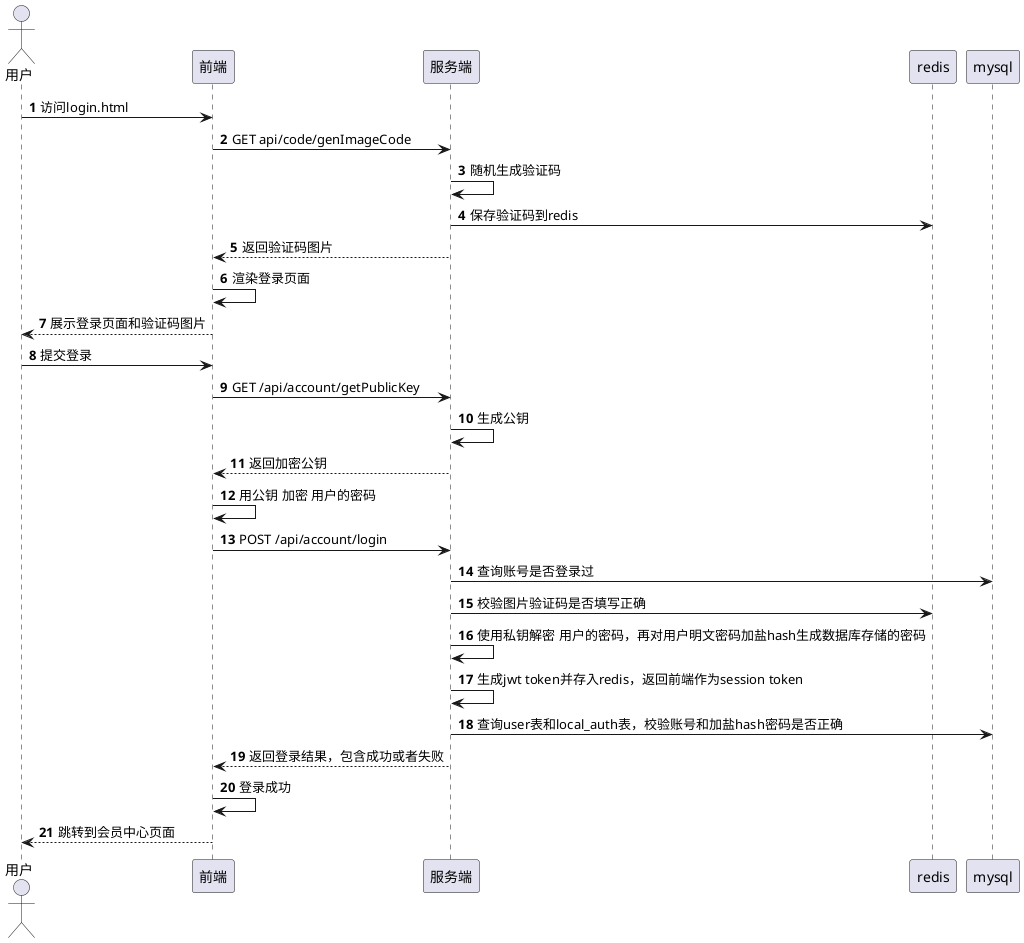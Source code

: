 @startuml
'https://plantuml.com/sequence-diagram

autonumber

actor 用户 as user

participant 前端 as frontend
participant 服务端 as server

user -> frontend: 访问login.html
frontend -> server: GET api/code/genImageCode
server -> server: 随机生成验证码
server -> redis: 保存验证码到redis
server --> frontend: 返回验证码图片
frontend -> frontend: 渲染登录页面
frontend --> user: 展示登录页面和验证码图片

user -> frontend: 提交登录
frontend -> server: GET /api/account/getPublicKey
server -> server: 生成公钥
server --> frontend: 返回加密公钥
frontend -> frontend: 用公钥 加密 用户的密码
frontend -> server: POST /api/account/login
server -> mysql: 查询账号是否登录过
server -> redis: 校验图片验证码是否填写正确
server -> server: 使用私钥解密 用户的密码，再对用户明文密码加盐hash生成数据库存储的密码
server -> server: 生成jwt token并存入redis，返回前端作为session token
server -> mysql: 查询user表和local_auth表，校验账号和加盐hash密码是否正确
server --> frontend: 返回登录结果，包含成功或者失败
frontend -> frontend: 登录成功
frontend --> user: 跳转到会员中心页面

@enduml